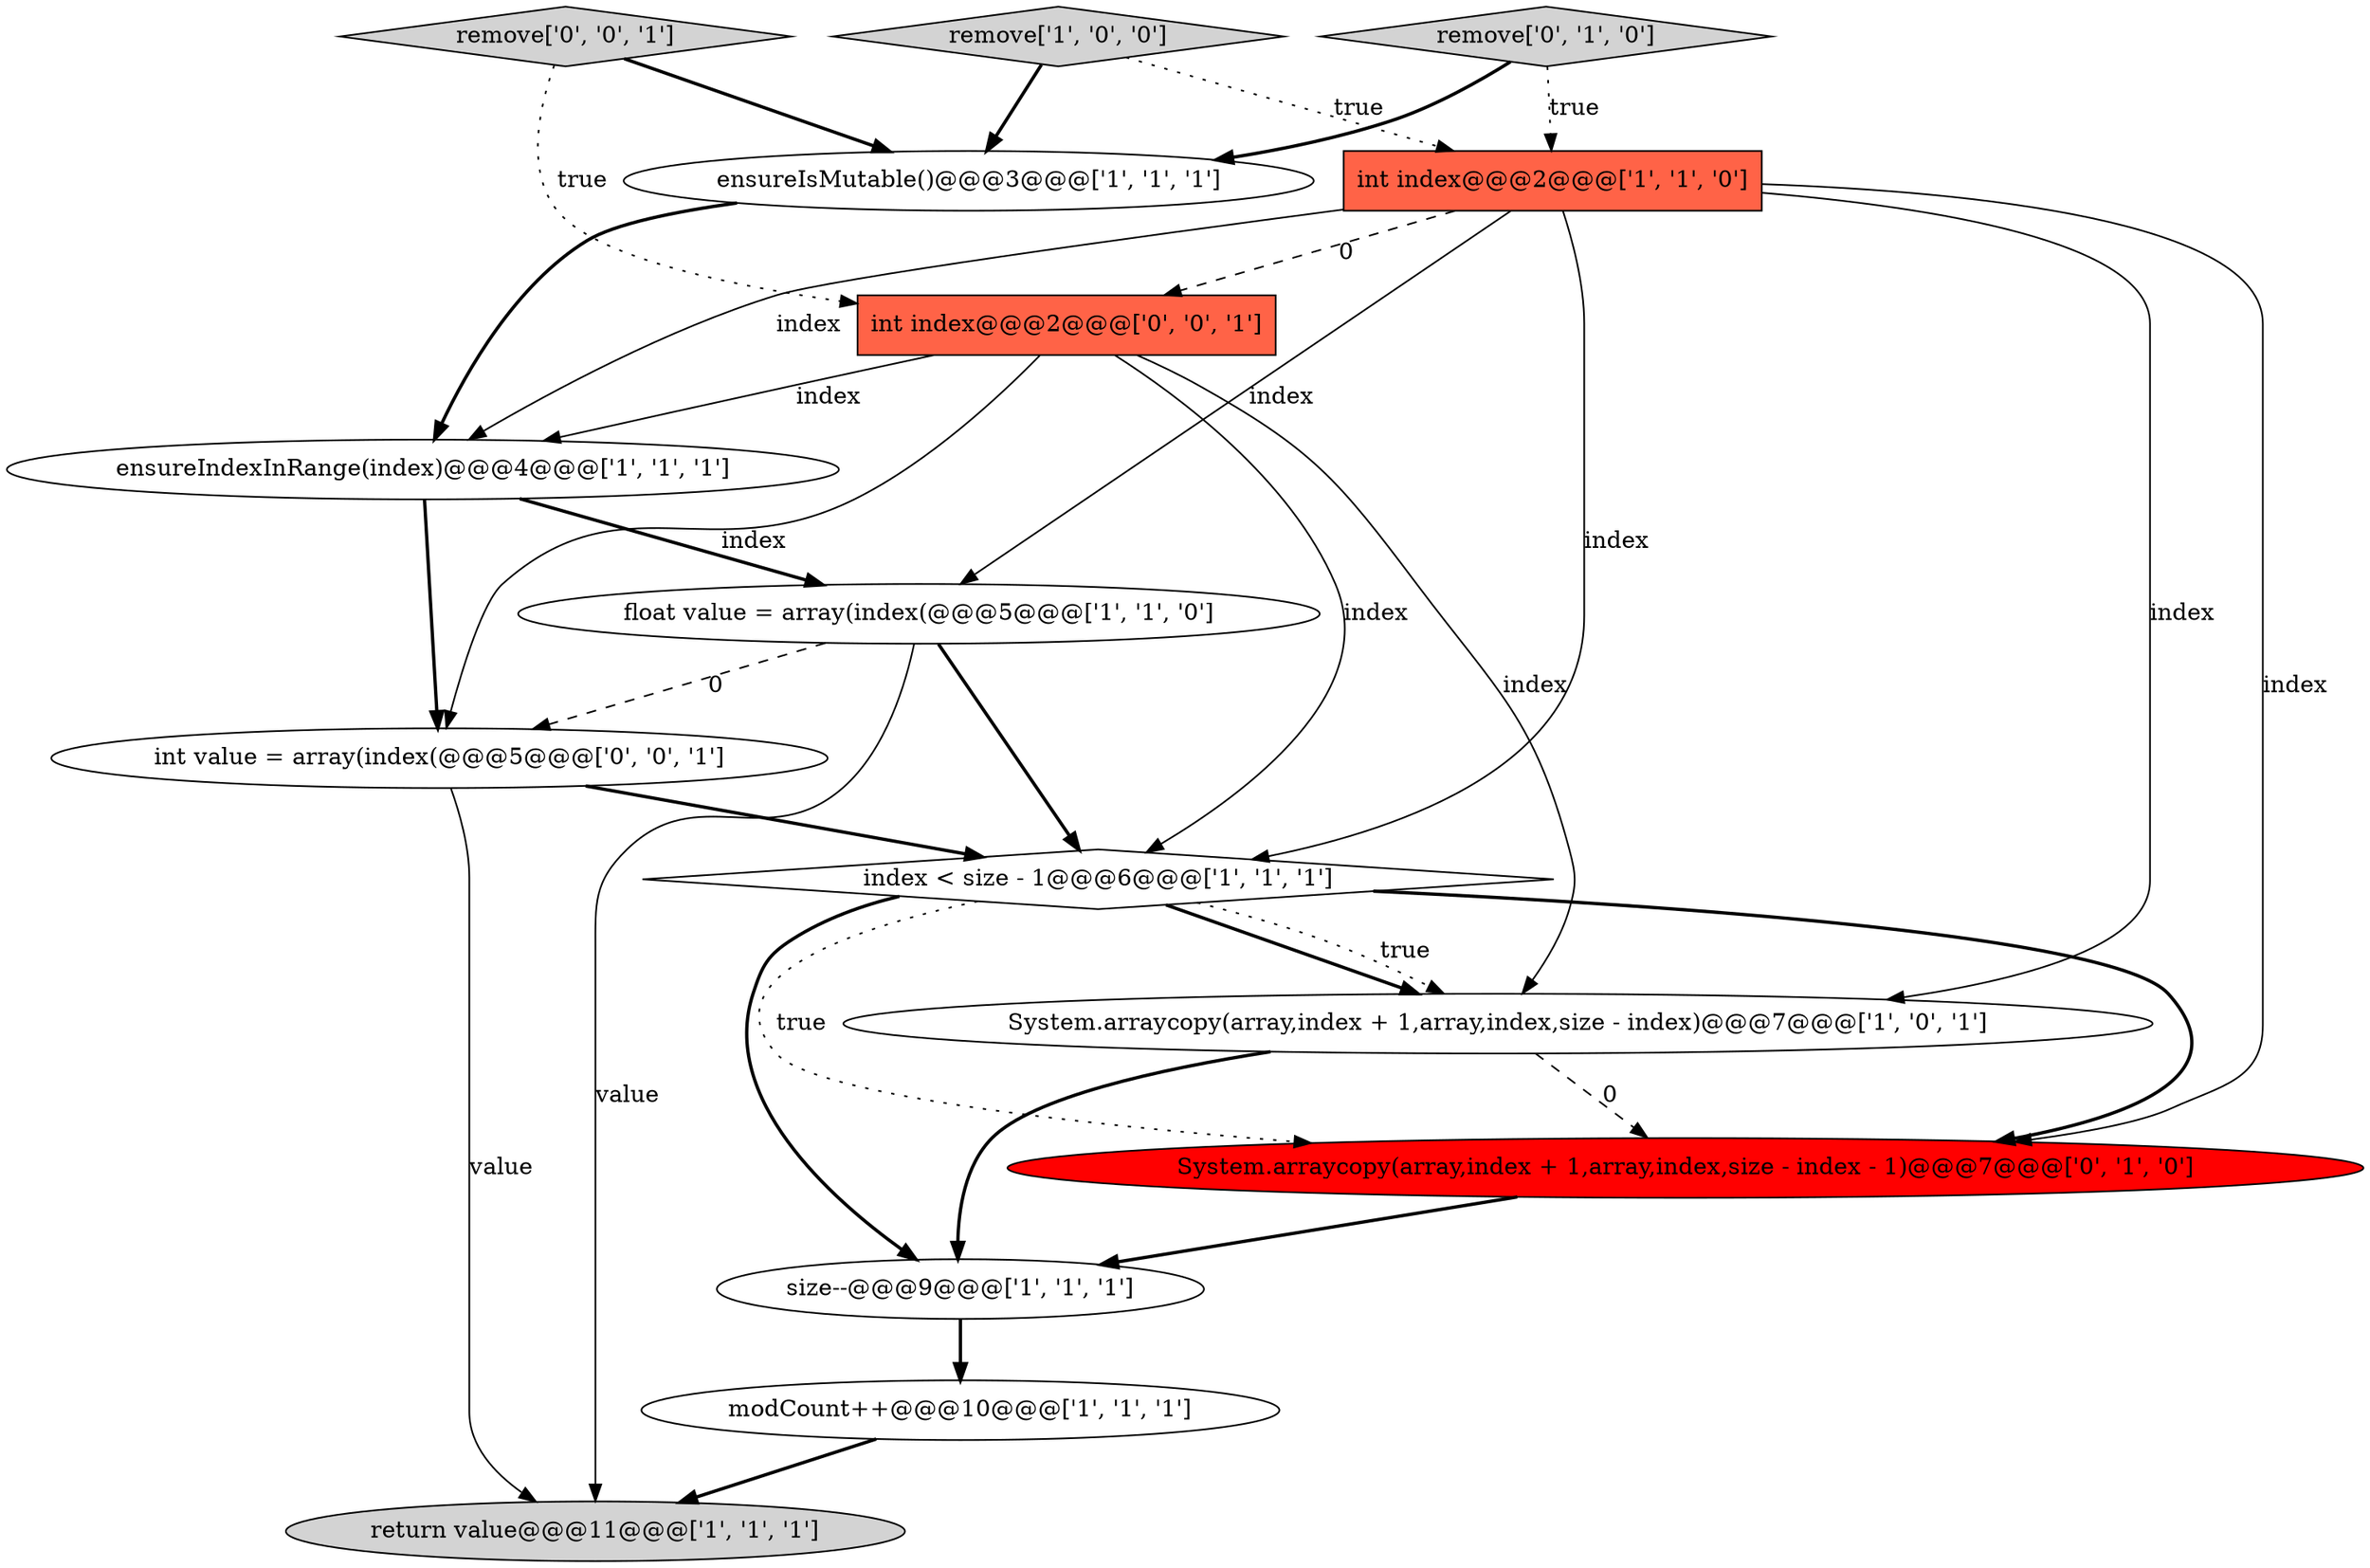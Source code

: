 digraph {
5 [style = filled, label = "int index@@@2@@@['1', '1', '0']", fillcolor = tomato, shape = box image = "AAA0AAABBB1BBB"];
3 [style = filled, label = "System.arraycopy(array,index + 1,array,index,size - index)@@@7@@@['1', '0', '1']", fillcolor = white, shape = ellipse image = "AAA0AAABBB1BBB"];
14 [style = filled, label = "int value = array(index(@@@5@@@['0', '0', '1']", fillcolor = white, shape = ellipse image = "AAA0AAABBB3BBB"];
12 [style = filled, label = "remove['0', '0', '1']", fillcolor = lightgray, shape = diamond image = "AAA0AAABBB3BBB"];
10 [style = filled, label = "remove['0', '1', '0']", fillcolor = lightgray, shape = diamond image = "AAA0AAABBB2BBB"];
7 [style = filled, label = "ensureIsMutable()@@@3@@@['1', '1', '1']", fillcolor = white, shape = ellipse image = "AAA0AAABBB1BBB"];
0 [style = filled, label = "size--@@@9@@@['1', '1', '1']", fillcolor = white, shape = ellipse image = "AAA0AAABBB1BBB"];
8 [style = filled, label = "remove['1', '0', '0']", fillcolor = lightgray, shape = diamond image = "AAA0AAABBB1BBB"];
11 [style = filled, label = "System.arraycopy(array,index + 1,array,index,size - index - 1)@@@7@@@['0', '1', '0']", fillcolor = red, shape = ellipse image = "AAA1AAABBB2BBB"];
13 [style = filled, label = "int index@@@2@@@['0', '0', '1']", fillcolor = tomato, shape = box image = "AAA0AAABBB3BBB"];
9 [style = filled, label = "ensureIndexInRange(index)@@@4@@@['1', '1', '1']", fillcolor = white, shape = ellipse image = "AAA0AAABBB1BBB"];
1 [style = filled, label = "return value@@@11@@@['1', '1', '1']", fillcolor = lightgray, shape = ellipse image = "AAA0AAABBB1BBB"];
4 [style = filled, label = "index < size - 1@@@6@@@['1', '1', '1']", fillcolor = white, shape = diamond image = "AAA0AAABBB1BBB"];
2 [style = filled, label = "float value = array(index(@@@5@@@['1', '1', '0']", fillcolor = white, shape = ellipse image = "AAA0AAABBB1BBB"];
6 [style = filled, label = "modCount++@@@10@@@['1', '1', '1']", fillcolor = white, shape = ellipse image = "AAA0AAABBB1BBB"];
5->13 [style = dashed, label="0"];
4->3 [style = bold, label=""];
14->1 [style = solid, label="value"];
9->2 [style = bold, label=""];
0->6 [style = bold, label=""];
13->4 [style = solid, label="index"];
4->11 [style = dotted, label="true"];
5->3 [style = solid, label="index"];
10->5 [style = dotted, label="true"];
2->4 [style = bold, label=""];
10->7 [style = bold, label=""];
12->7 [style = bold, label=""];
3->0 [style = bold, label=""];
8->7 [style = bold, label=""];
4->0 [style = bold, label=""];
13->3 [style = solid, label="index"];
5->2 [style = solid, label="index"];
7->9 [style = bold, label=""];
6->1 [style = bold, label=""];
2->1 [style = solid, label="value"];
11->0 [style = bold, label=""];
12->13 [style = dotted, label="true"];
4->3 [style = dotted, label="true"];
2->14 [style = dashed, label="0"];
8->5 [style = dotted, label="true"];
13->9 [style = solid, label="index"];
9->14 [style = bold, label=""];
5->11 [style = solid, label="index"];
5->4 [style = solid, label="index"];
3->11 [style = dashed, label="0"];
4->11 [style = bold, label=""];
13->14 [style = solid, label="index"];
5->9 [style = solid, label="index"];
14->4 [style = bold, label=""];
}

